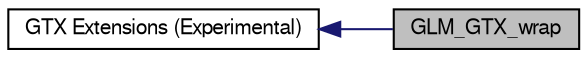 digraph "GLM_GTX_wrap"
{
  edge [fontname="FreeSans",fontsize="10",labelfontname="FreeSans",labelfontsize="10"];
  node [fontname="FreeSans",fontsize="10",shape=record];
  rankdir=LR;
  Node1 [label="GTX Extensions (Experimental)",height=0.2,width=0.4,color="black", fillcolor="white", style="filled",URL="$d8/d93/group__gtx.html",tooltip="Functions and types that the GLSL specification doesn&#39;t define, but useful to have for a C++ program..."];
  Node0 [label="GLM_GTX_wrap",height=0.2,width=0.4,color="black", fillcolor="grey75", style="filled" fontcolor="black"];
  Node1->Node0 [shape=plaintext, color="midnightblue", dir="back", style="solid"];
}
